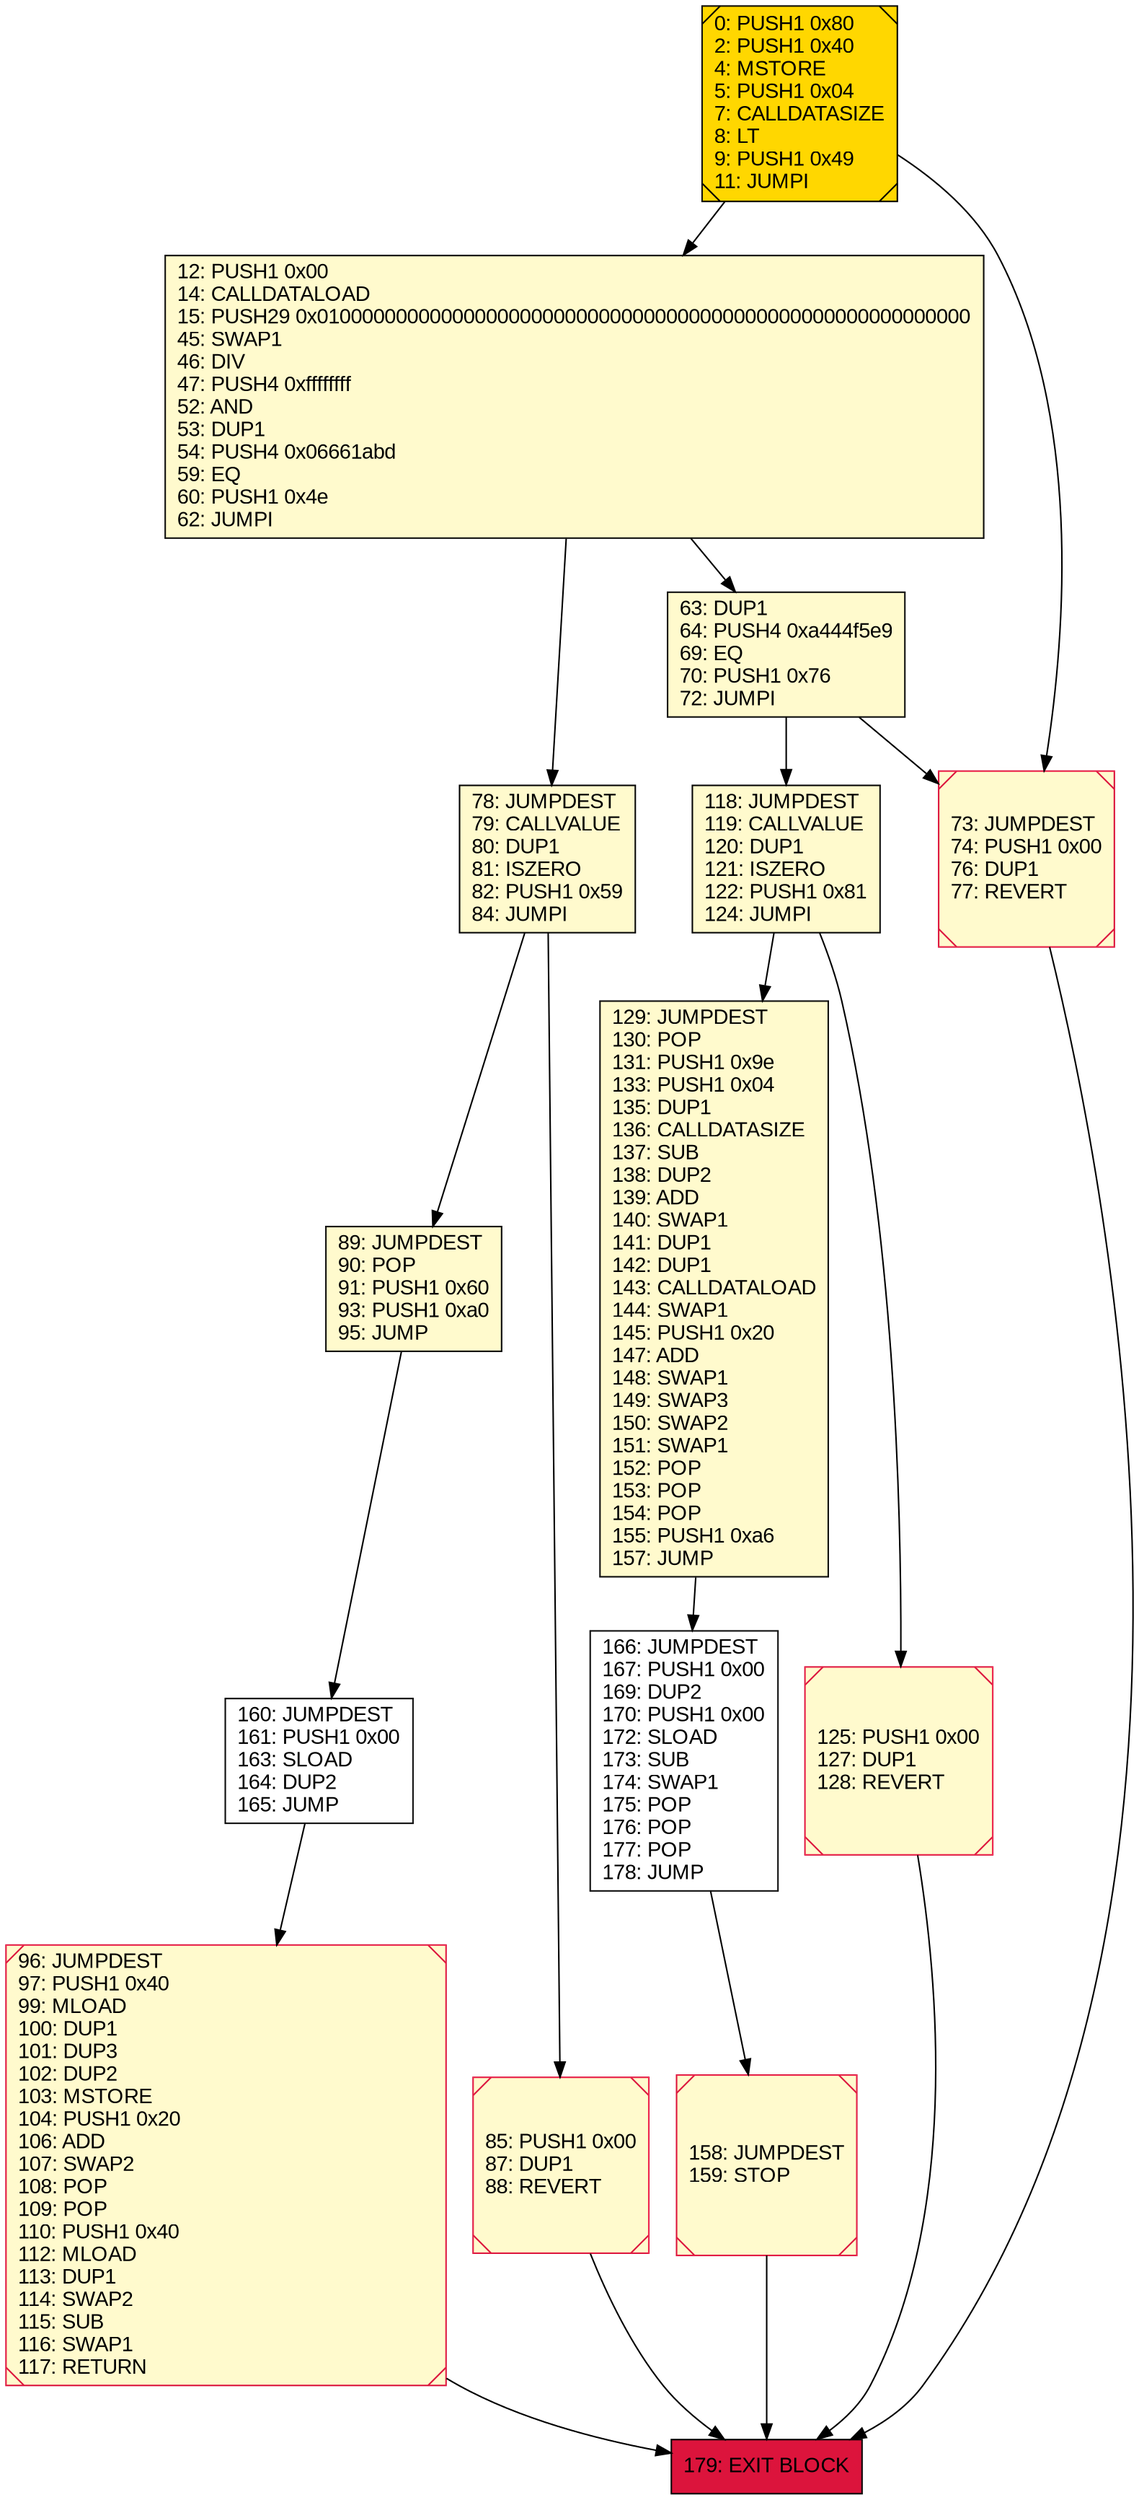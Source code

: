 digraph G {
bgcolor=transparent rankdir=UD;
node [shape=box style=filled color=black fillcolor=white fontname=arial fontcolor=black];
0 [label="0: PUSH1 0x80\l2: PUSH1 0x40\l4: MSTORE\l5: PUSH1 0x04\l7: CALLDATASIZE\l8: LT\l9: PUSH1 0x49\l11: JUMPI\l" fillcolor=lemonchiffon shape=Msquare fillcolor=gold ];
12 [label="12: PUSH1 0x00\l14: CALLDATALOAD\l15: PUSH29 0x0100000000000000000000000000000000000000000000000000000000\l45: SWAP1\l46: DIV\l47: PUSH4 0xffffffff\l52: AND\l53: DUP1\l54: PUSH4 0x06661abd\l59: EQ\l60: PUSH1 0x4e\l62: JUMPI\l" fillcolor=lemonchiffon ];
166 [label="166: JUMPDEST\l167: PUSH1 0x00\l169: DUP2\l170: PUSH1 0x00\l172: SLOAD\l173: SUB\l174: SWAP1\l175: POP\l176: POP\l177: POP\l178: JUMP\l" ];
158 [label="158: JUMPDEST\l159: STOP\l" fillcolor=lemonchiffon shape=Msquare color=crimson ];
73 [label="73: JUMPDEST\l74: PUSH1 0x00\l76: DUP1\l77: REVERT\l" fillcolor=lemonchiffon shape=Msquare color=crimson ];
89 [label="89: JUMPDEST\l90: POP\l91: PUSH1 0x60\l93: PUSH1 0xa0\l95: JUMP\l" fillcolor=lemonchiffon ];
118 [label="118: JUMPDEST\l119: CALLVALUE\l120: DUP1\l121: ISZERO\l122: PUSH1 0x81\l124: JUMPI\l" fillcolor=lemonchiffon ];
160 [label="160: JUMPDEST\l161: PUSH1 0x00\l163: SLOAD\l164: DUP2\l165: JUMP\l" ];
78 [label="78: JUMPDEST\l79: CALLVALUE\l80: DUP1\l81: ISZERO\l82: PUSH1 0x59\l84: JUMPI\l" fillcolor=lemonchiffon ];
179 [label="179: EXIT BLOCK\l" fillcolor=crimson ];
96 [label="96: JUMPDEST\l97: PUSH1 0x40\l99: MLOAD\l100: DUP1\l101: DUP3\l102: DUP2\l103: MSTORE\l104: PUSH1 0x20\l106: ADD\l107: SWAP2\l108: POP\l109: POP\l110: PUSH1 0x40\l112: MLOAD\l113: DUP1\l114: SWAP2\l115: SUB\l116: SWAP1\l117: RETURN\l" fillcolor=lemonchiffon shape=Msquare color=crimson ];
85 [label="85: PUSH1 0x00\l87: DUP1\l88: REVERT\l" fillcolor=lemonchiffon shape=Msquare color=crimson ];
129 [label="129: JUMPDEST\l130: POP\l131: PUSH1 0x9e\l133: PUSH1 0x04\l135: DUP1\l136: CALLDATASIZE\l137: SUB\l138: DUP2\l139: ADD\l140: SWAP1\l141: DUP1\l142: DUP1\l143: CALLDATALOAD\l144: SWAP1\l145: PUSH1 0x20\l147: ADD\l148: SWAP1\l149: SWAP3\l150: SWAP2\l151: SWAP1\l152: POP\l153: POP\l154: POP\l155: PUSH1 0xa6\l157: JUMP\l" fillcolor=lemonchiffon ];
63 [label="63: DUP1\l64: PUSH4 0xa444f5e9\l69: EQ\l70: PUSH1 0x76\l72: JUMPI\l" fillcolor=lemonchiffon ];
125 [label="125: PUSH1 0x00\l127: DUP1\l128: REVERT\l" fillcolor=lemonchiffon shape=Msquare color=crimson ];
96 -> 179;
0 -> 12;
160 -> 96;
166 -> 158;
118 -> 129;
78 -> 85;
85 -> 179;
0 -> 73;
63 -> 118;
118 -> 125;
125 -> 179;
12 -> 78;
63 -> 73;
158 -> 179;
78 -> 89;
129 -> 166;
12 -> 63;
89 -> 160;
73 -> 179;
}